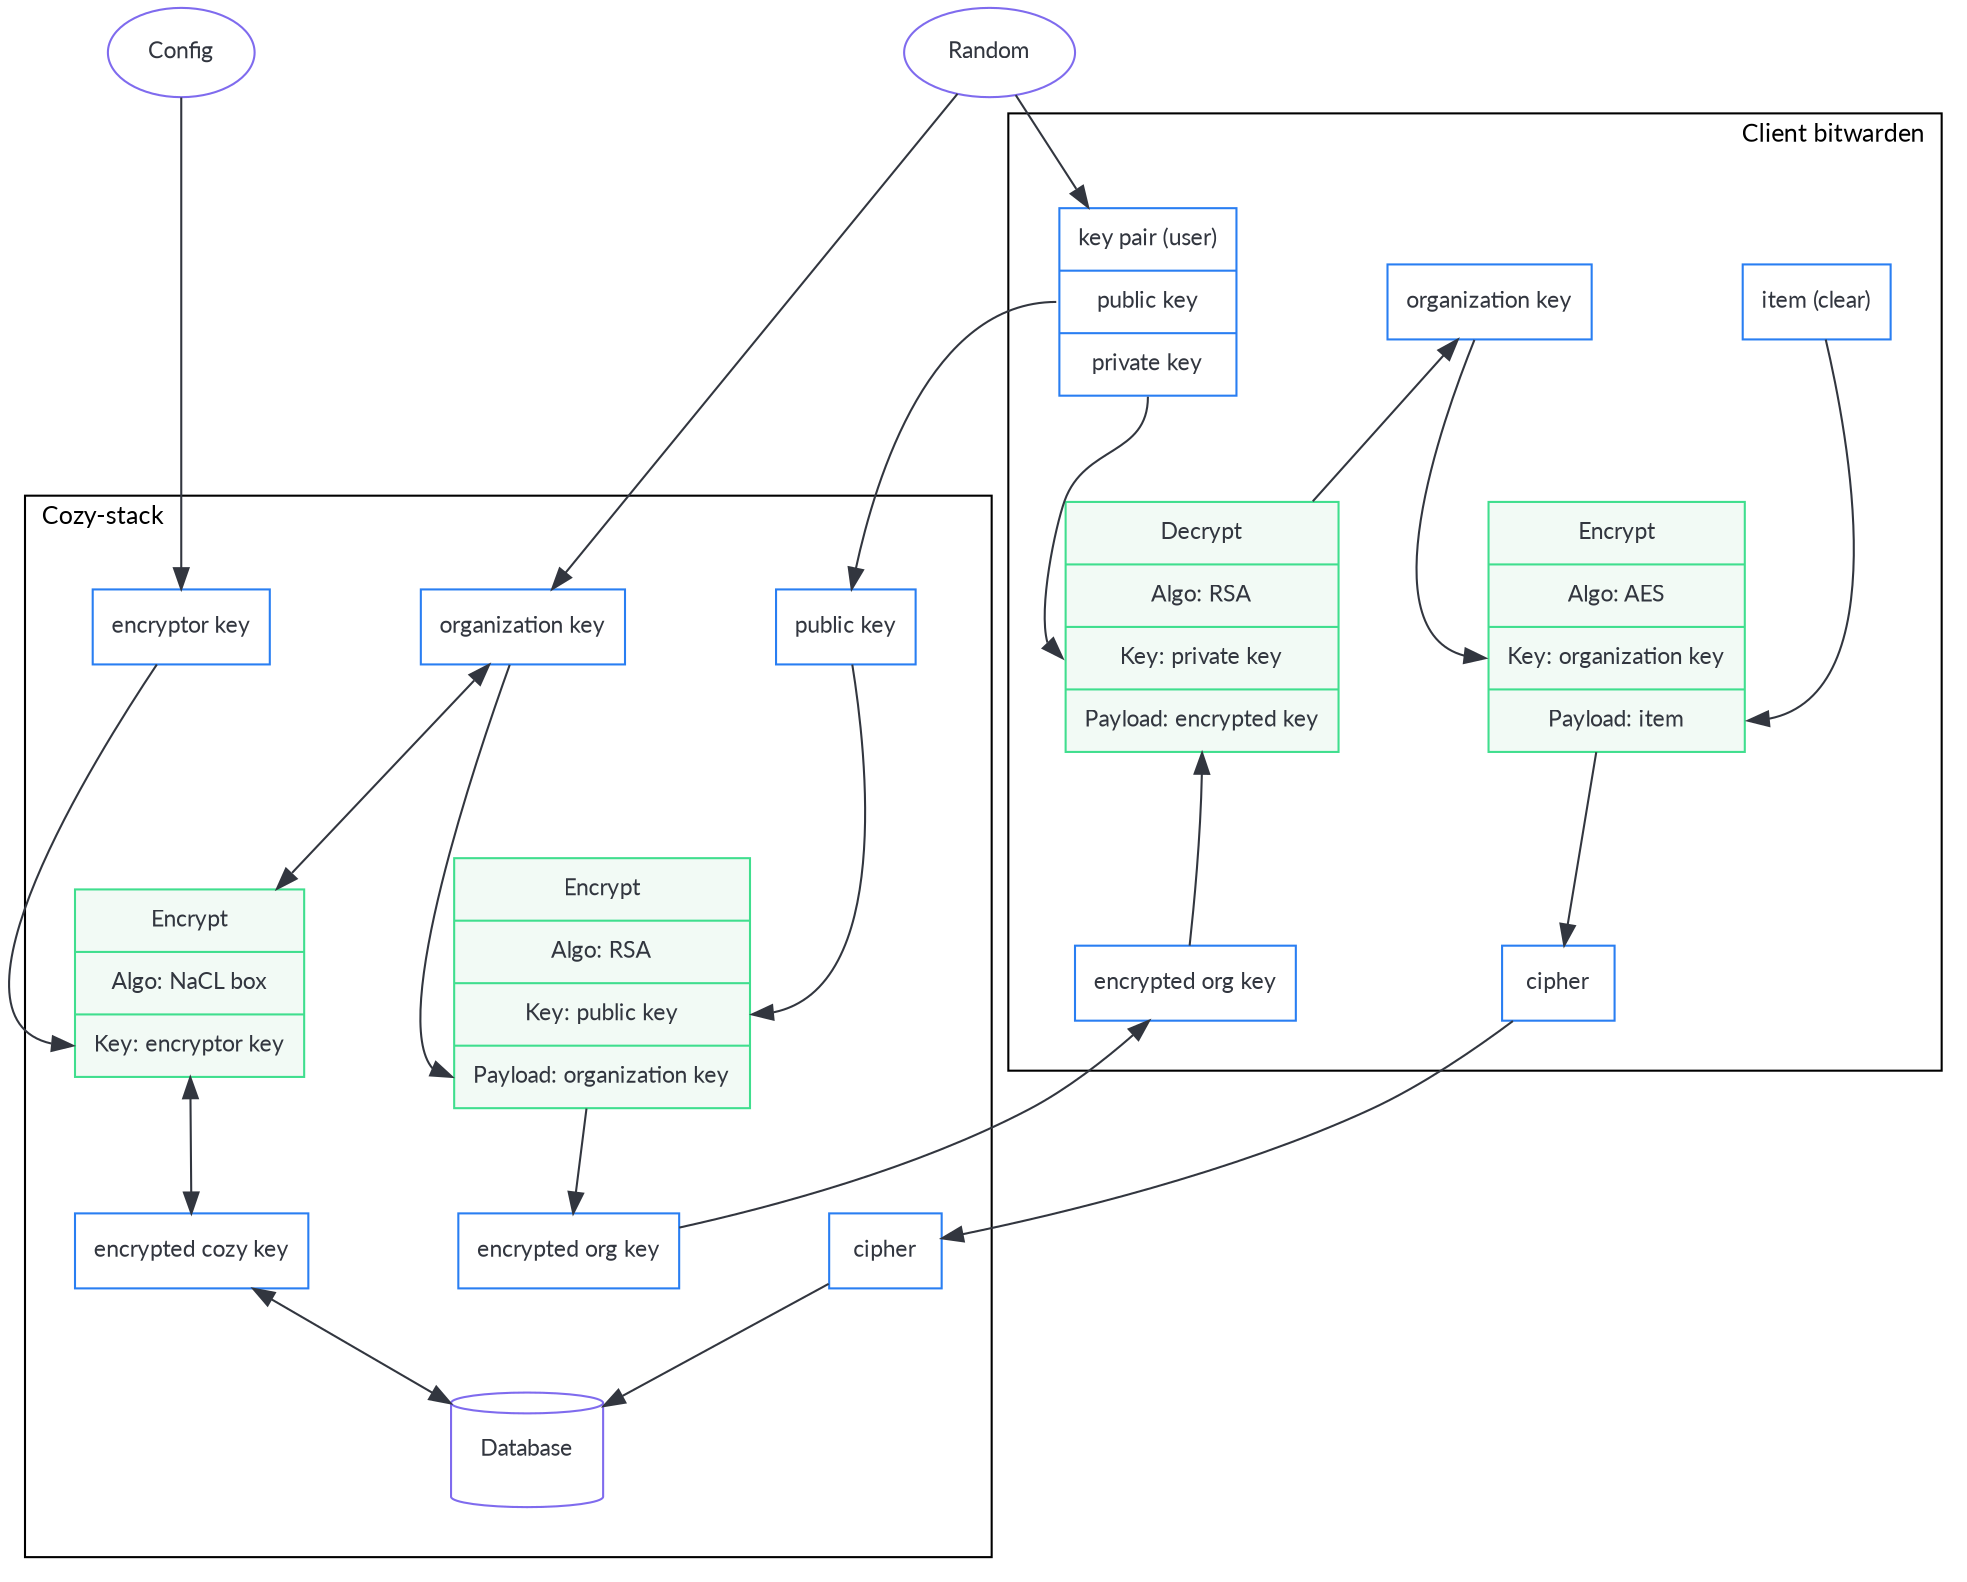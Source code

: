 digraph organization {
	graph [splines=true];
	node [shape="box", fontname="lato", fontsize=11, margin=0.12, color="#297EF2", fontcolor="#32363F"];
	edge [color="#32363F"];
	ranksep=0.7; nodesep=1;

	subgraph source {
		rank=same; margin=24;

		cfg [label="Config", color="#7F6BEE", shape="oval"];
		random [label="Random", color="#7F6BEE", shape="oval"];
	}

	subgraph cluster_server {
		label="Cozy-stack"; labeljust="l"; fontname="lato"; fontsize=12; margin=24;

		encKey [label="encryptor key"];
		orgKeyS [label="organization key"];
		pubKey [label="public key"];
		encrypt [label="{Encrypt|<algo> Algo: RSA|<key> Key: public key|<payload> Payload: organization key}", shape="record", color="#40DE8E", fillcolor="#F2FAF5", style="filled"];
		encOrgKeyS [label="encrypted org key"];
		nacl [label="{Encrypt|<algo> Algo: NaCL box|<key> Key: encryptor key}", shape="record", color="#40DE8E", fillcolor="#F2FAF5", style="filled"];
		encCozyKey [label="encrypted cozy key"];
		db [label="Database", shape="cylinder", color="#7F6BEE", margin=0.2];
		cipherS [label="cipher"];
	}

	subgraph cluster_client {
		label="Client bitwarden"; labeljust="r"; fontname="lato"; fontsize=12; margin=24;

		keyPair [label="{key pair (user)|<pub> public key|<priv> private key}", shape="record"];
		encOrgKeyC [label="encrypted org key"];
		decrypt [label="{Decrypt|<algo> Algo: RSA|<key> Key: private key|<payload> Payload: encrypted key}", shape="record", color="#40DE8E", fillcolor="#F2FAF5", style="filled"];
		orgKeyC [label="organization key"];

		item [label="item (clear)"];
		aes [label="{Encrypt|<algo> Algo: AES|<key> Key: organization key|<payload> Payload: item}", shape="record", color="#40DE8E", fillcolor="#F2FAF5", style="filled"];
		cipherC [label="cipher"];
	}

	cfg -> encKey;
	random -> orgKeyS;
	random -> keyPair;

	pubKey -> encrypt:key;
	orgKeyS -> encrypt:payload;
	encrypt -> encOrgKeyS;

	encKey -> nacl:key;
	orgKeyS -> nacl [dir="both"];
	nacl -> encCozyKey [dir="both"];
	encCozyKey -> db [dir="both"];

	keyPair:pub -> pubKey;
	encOrgKeyS -> encOrgKeyC;

	keyPair:priv -> decrypt:key;
	decrypt:payload -> encOrgKeyC [dir="back"];
	orgKeyC -> decrypt [dir="back"];

	orgKeyC -> aes:key;
	item -> aes:payload;
	aes -> cipherC;

	cipherC -> cipherS -> db;
}
